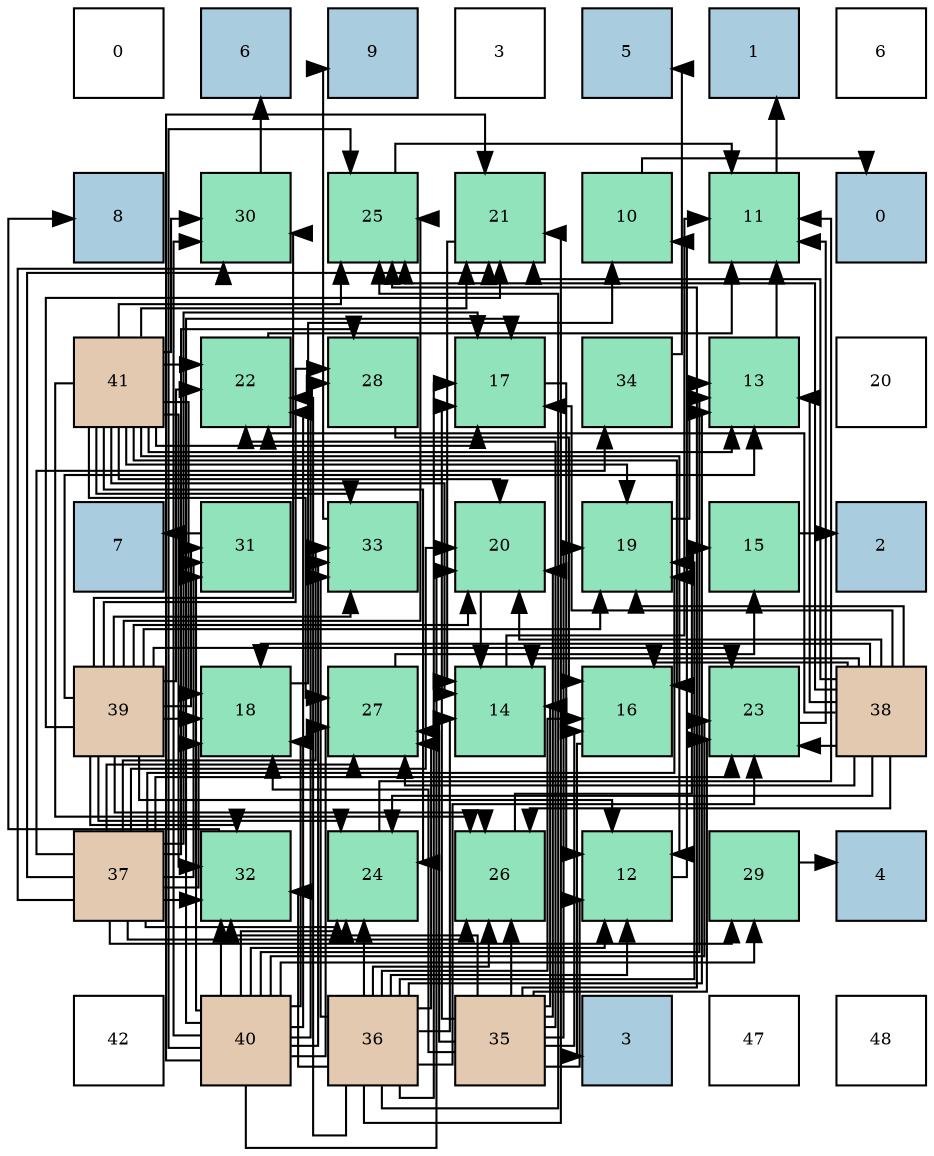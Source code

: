 digraph layout{
 rankdir=TB;
 splines=ortho;
 node [style=filled shape=square fixedsize=true width=0.6];
0[label="0", fontsize=8, fillcolor="#ffffff"];
1[label="6", fontsize=8, fillcolor="#a9ccde"];
2[label="9", fontsize=8, fillcolor="#a9ccde"];
3[label="3", fontsize=8, fillcolor="#ffffff"];
4[label="5", fontsize=8, fillcolor="#a9ccde"];
5[label="1", fontsize=8, fillcolor="#a9ccde"];
6[label="6", fontsize=8, fillcolor="#ffffff"];
7[label="8", fontsize=8, fillcolor="#a9ccde"];
8[label="30", fontsize=8, fillcolor="#91e3bb"];
9[label="25", fontsize=8, fillcolor="#91e3bb"];
10[label="21", fontsize=8, fillcolor="#91e3bb"];
11[label="10", fontsize=8, fillcolor="#91e3bb"];
12[label="11", fontsize=8, fillcolor="#91e3bb"];
13[label="0", fontsize=8, fillcolor="#a9ccde"];
14[label="41", fontsize=8, fillcolor="#e3c9af"];
15[label="22", fontsize=8, fillcolor="#91e3bb"];
16[label="28", fontsize=8, fillcolor="#91e3bb"];
17[label="17", fontsize=8, fillcolor="#91e3bb"];
18[label="34", fontsize=8, fillcolor="#91e3bb"];
19[label="13", fontsize=8, fillcolor="#91e3bb"];
20[label="20", fontsize=8, fillcolor="#ffffff"];
21[label="7", fontsize=8, fillcolor="#a9ccde"];
22[label="31", fontsize=8, fillcolor="#91e3bb"];
23[label="33", fontsize=8, fillcolor="#91e3bb"];
24[label="20", fontsize=8, fillcolor="#91e3bb"];
25[label="19", fontsize=8, fillcolor="#91e3bb"];
26[label="15", fontsize=8, fillcolor="#91e3bb"];
27[label="2", fontsize=8, fillcolor="#a9ccde"];
28[label="39", fontsize=8, fillcolor="#e3c9af"];
29[label="18", fontsize=8, fillcolor="#91e3bb"];
30[label="27", fontsize=8, fillcolor="#91e3bb"];
31[label="14", fontsize=8, fillcolor="#91e3bb"];
32[label="16", fontsize=8, fillcolor="#91e3bb"];
33[label="23", fontsize=8, fillcolor="#91e3bb"];
34[label="38", fontsize=8, fillcolor="#e3c9af"];
35[label="37", fontsize=8, fillcolor="#e3c9af"];
36[label="32", fontsize=8, fillcolor="#91e3bb"];
37[label="24", fontsize=8, fillcolor="#91e3bb"];
38[label="26", fontsize=8, fillcolor="#91e3bb"];
39[label="12", fontsize=8, fillcolor="#91e3bb"];
40[label="29", fontsize=8, fillcolor="#91e3bb"];
41[label="4", fontsize=8, fillcolor="#a9ccde"];
42[label="42", fontsize=8, fillcolor="#ffffff"];
43[label="40", fontsize=8, fillcolor="#e3c9af"];
44[label="36", fontsize=8, fillcolor="#e3c9af"];
45[label="35", fontsize=8, fillcolor="#e3c9af"];
46[label="3", fontsize=8, fillcolor="#a9ccde"];
47[label="47", fontsize=8, fillcolor="#ffffff"];
48[label="48", fontsize=8, fillcolor="#ffffff"];
edge [constraint=false, style=vis];11 -> 13;
12 -> 5;
39 -> 11;
19 -> 12;
31 -> 12;
26 -> 27;
32 -> 46;
17 -> 39;
29 -> 11;
25 -> 19;
24 -> 31;
10 -> 31;
15 -> 12;
33 -> 12;
37 -> 12;
9 -> 12;
38 -> 26;
30 -> 26;
16 -> 32;
40 -> 41;
8 -> 1;
22 -> 21;
36 -> 7;
23 -> 2;
18 -> 4;
45 -> 39;
45 -> 31;
45 -> 32;
45 -> 17;
45 -> 29;
45 -> 25;
45 -> 24;
45 -> 15;
45 -> 33;
45 -> 9;
45 -> 38;
45 -> 30;
45 -> 36;
44 -> 39;
44 -> 19;
44 -> 31;
44 -> 32;
44 -> 17;
44 -> 25;
44 -> 10;
44 -> 15;
44 -> 33;
44 -> 37;
44 -> 9;
44 -> 38;
44 -> 30;
44 -> 36;
44 -> 23;
35 -> 17;
35 -> 29;
35 -> 25;
35 -> 24;
35 -> 10;
35 -> 33;
35 -> 37;
35 -> 38;
35 -> 30;
35 -> 16;
35 -> 40;
35 -> 8;
35 -> 22;
35 -> 36;
35 -> 23;
35 -> 18;
34 -> 19;
34 -> 31;
34 -> 32;
34 -> 17;
34 -> 29;
34 -> 25;
34 -> 24;
34 -> 10;
34 -> 15;
34 -> 33;
34 -> 37;
34 -> 9;
34 -> 38;
34 -> 30;
28 -> 39;
28 -> 19;
28 -> 29;
28 -> 25;
28 -> 24;
28 -> 10;
28 -> 15;
28 -> 33;
28 -> 37;
28 -> 9;
28 -> 38;
28 -> 16;
28 -> 8;
28 -> 22;
28 -> 36;
28 -> 23;
43 -> 39;
43 -> 19;
43 -> 17;
43 -> 29;
43 -> 24;
43 -> 10;
43 -> 15;
43 -> 33;
43 -> 37;
43 -> 9;
43 -> 30;
43 -> 16;
43 -> 40;
43 -> 8;
43 -> 22;
43 -> 36;
43 -> 23;
14 -> 39;
14 -> 19;
14 -> 31;
14 -> 32;
14 -> 17;
14 -> 29;
14 -> 25;
14 -> 24;
14 -> 10;
14 -> 15;
14 -> 37;
14 -> 9;
14 -> 38;
14 -> 30;
14 -> 8;
14 -> 36;
14 -> 23;
edge [constraint=true, style=invis];
0 -> 7 -> 14 -> 21 -> 28 -> 35 -> 42;
1 -> 8 -> 15 -> 22 -> 29 -> 36 -> 43;
2 -> 9 -> 16 -> 23 -> 30 -> 37 -> 44;
3 -> 10 -> 17 -> 24 -> 31 -> 38 -> 45;
4 -> 11 -> 18 -> 25 -> 32 -> 39 -> 46;
5 -> 12 -> 19 -> 26 -> 33 -> 40 -> 47;
6 -> 13 -> 20 -> 27 -> 34 -> 41 -> 48;
rank = same {0 -> 1 -> 2 -> 3 -> 4 -> 5 -> 6};
rank = same {7 -> 8 -> 9 -> 10 -> 11 -> 12 -> 13};
rank = same {14 -> 15 -> 16 -> 17 -> 18 -> 19 -> 20};
rank = same {21 -> 22 -> 23 -> 24 -> 25 -> 26 -> 27};
rank = same {28 -> 29 -> 30 -> 31 -> 32 -> 33 -> 34};
rank = same {35 -> 36 -> 37 -> 38 -> 39 -> 40 -> 41};
rank = same {42 -> 43 -> 44 -> 45 -> 46 -> 47 -> 48};
}